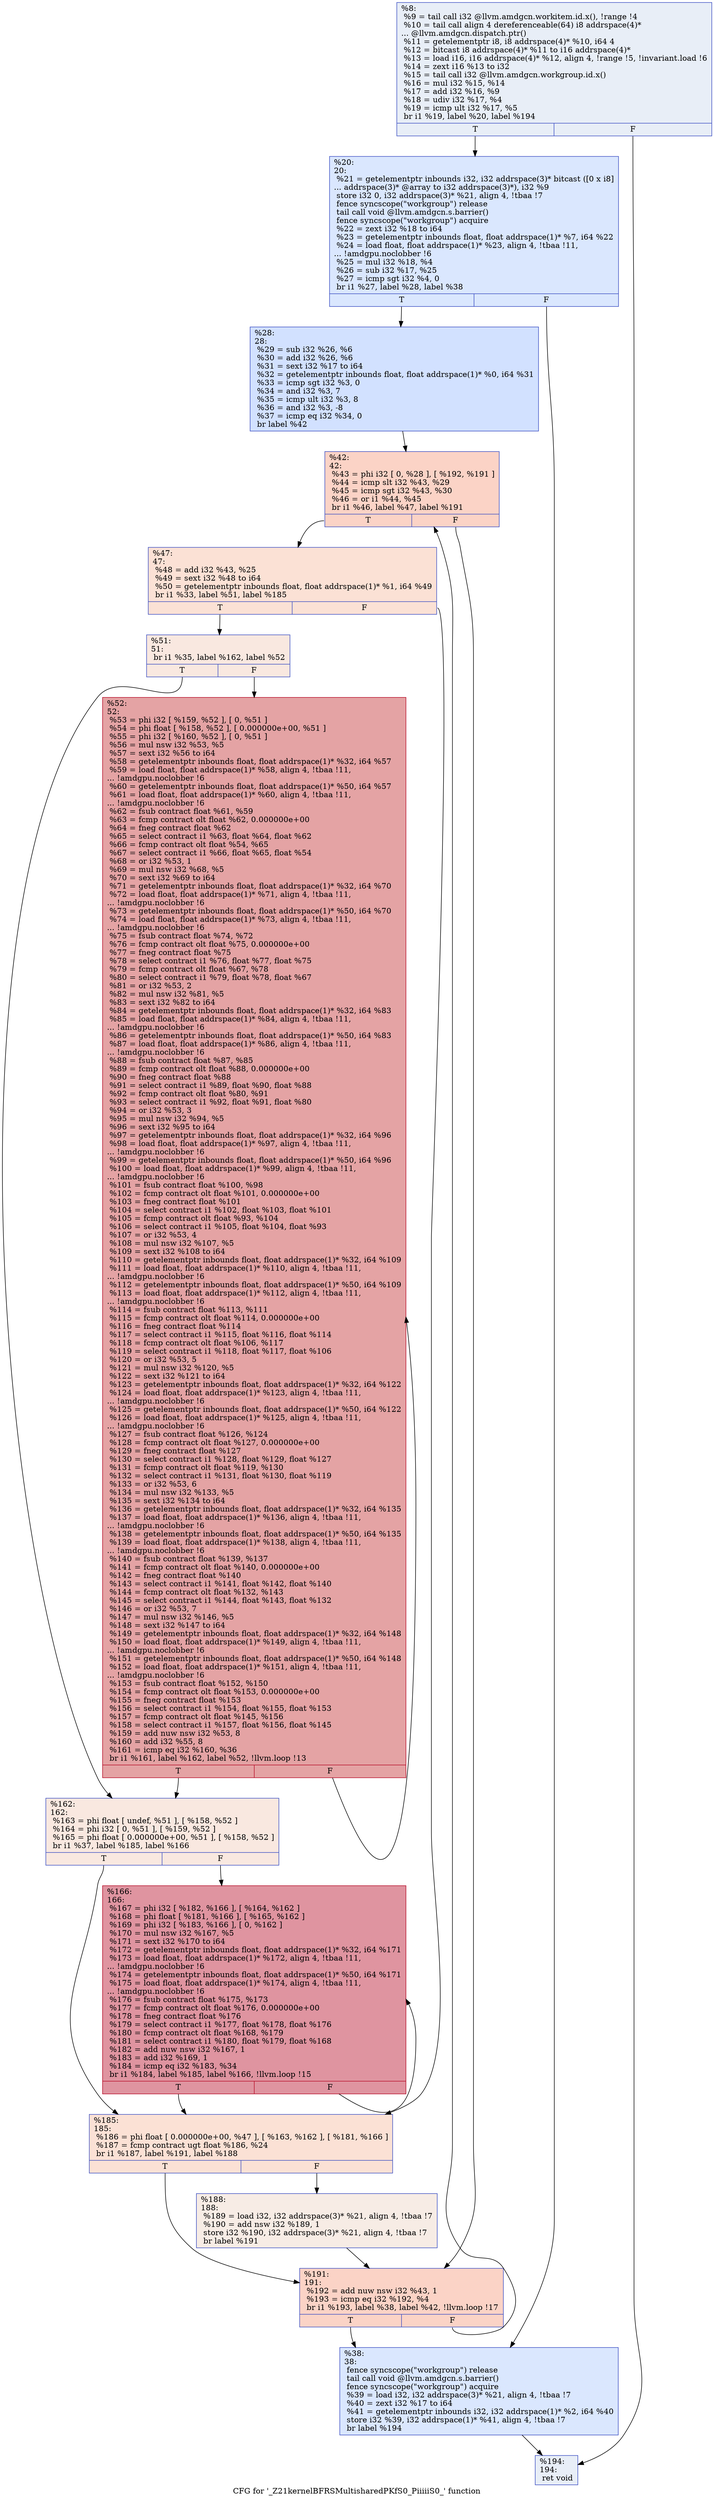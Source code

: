 digraph "CFG for '_Z21kernelBFRSMultisharedPKfS0_PiiiiiS0_' function" {
	label="CFG for '_Z21kernelBFRSMultisharedPKfS0_PiiiiiS0_' function";

	Node0x531be10 [shape=record,color="#3d50c3ff", style=filled, fillcolor="#cbd8ee70",label="{%8:\l  %9 = tail call i32 @llvm.amdgcn.workitem.id.x(), !range !4\l  %10 = tail call align 4 dereferenceable(64) i8 addrspace(4)*\l... @llvm.amdgcn.dispatch.ptr()\l  %11 = getelementptr i8, i8 addrspace(4)* %10, i64 4\l  %12 = bitcast i8 addrspace(4)* %11 to i16 addrspace(4)*\l  %13 = load i16, i16 addrspace(4)* %12, align 4, !range !5, !invariant.load !6\l  %14 = zext i16 %13 to i32\l  %15 = tail call i32 @llvm.amdgcn.workgroup.id.x()\l  %16 = mul i32 %15, %14\l  %17 = add i32 %16, %9\l  %18 = udiv i32 %17, %4\l  %19 = icmp ult i32 %17, %5\l  br i1 %19, label %20, label %194\l|{<s0>T|<s1>F}}"];
	Node0x531be10:s0 -> Node0x531dde0;
	Node0x531be10:s1 -> Node0x531de70;
	Node0x531dde0 [shape=record,color="#3d50c3ff", style=filled, fillcolor="#abc8fd70",label="{%20:\l20:                                               \l  %21 = getelementptr inbounds i32, i32 addrspace(3)* bitcast ([0 x i8]\l... addrspace(3)* @array to i32 addrspace(3)*), i32 %9\l  store i32 0, i32 addrspace(3)* %21, align 4, !tbaa !7\l  fence syncscope(\"workgroup\") release\l  tail call void @llvm.amdgcn.s.barrier()\l  fence syncscope(\"workgroup\") acquire\l  %22 = zext i32 %18 to i64\l  %23 = getelementptr inbounds float, float addrspace(1)* %7, i64 %22\l  %24 = load float, float addrspace(1)* %23, align 4, !tbaa !11,\l... !amdgpu.noclobber !6\l  %25 = mul i32 %18, %4\l  %26 = sub i32 %17, %25\l  %27 = icmp sgt i32 %4, 0\l  br i1 %27, label %28, label %38\l|{<s0>T|<s1>F}}"];
	Node0x531dde0:s0 -> Node0x531f270;
	Node0x531dde0:s1 -> Node0x531f300;
	Node0x531f270 [shape=record,color="#3d50c3ff", style=filled, fillcolor="#9abbff70",label="{%28:\l28:                                               \l  %29 = sub i32 %26, %6\l  %30 = add i32 %26, %6\l  %31 = sext i32 %17 to i64\l  %32 = getelementptr inbounds float, float addrspace(1)* %0, i64 %31\l  %33 = icmp sgt i32 %3, 0\l  %34 = and i32 %3, 7\l  %35 = icmp ult i32 %3, 8\l  %36 = and i32 %3, -8\l  %37 = icmp eq i32 %34, 0\l  br label %42\l}"];
	Node0x531f270 -> Node0x531fac0;
	Node0x531f300 [shape=record,color="#3d50c3ff", style=filled, fillcolor="#abc8fd70",label="{%38:\l38:                                               \l  fence syncscope(\"workgroup\") release\l  tail call void @llvm.amdgcn.s.barrier()\l  fence syncscope(\"workgroup\") acquire\l  %39 = load i32, i32 addrspace(3)* %21, align 4, !tbaa !7\l  %40 = zext i32 %17 to i64\l  %41 = getelementptr inbounds i32, i32 addrspace(1)* %2, i64 %40\l  store i32 %39, i32 addrspace(1)* %41, align 4, !tbaa !7\l  br label %194\l}"];
	Node0x531f300 -> Node0x531de70;
	Node0x531fac0 [shape=record,color="#3d50c3ff", style=filled, fillcolor="#f59c7d70",label="{%42:\l42:                                               \l  %43 = phi i32 [ 0, %28 ], [ %192, %191 ]\l  %44 = icmp slt i32 %43, %29\l  %45 = icmp sgt i32 %43, %30\l  %46 = or i1 %44, %45\l  br i1 %46, label %47, label %191\l|{<s0>T|<s1>F}}"];
	Node0x531fac0:s0 -> Node0x53208b0;
	Node0x531fac0:s1 -> Node0x5320600;
	Node0x53208b0 [shape=record,color="#3d50c3ff", style=filled, fillcolor="#f7bca170",label="{%47:\l47:                                               \l  %48 = add i32 %43, %25\l  %49 = sext i32 %48 to i64\l  %50 = getelementptr inbounds float, float addrspace(1)* %1, i64 %49\l  br i1 %33, label %51, label %185\l|{<s0>T|<s1>F}}"];
	Node0x53208b0:s0 -> Node0x5320b50;
	Node0x53208b0:s1 -> Node0x5320ba0;
	Node0x5320b50 [shape=record,color="#3d50c3ff", style=filled, fillcolor="#f1ccb870",label="{%51:\l51:                                               \l  br i1 %35, label %162, label %52\l|{<s0>T|<s1>F}}"];
	Node0x5320b50:s0 -> Node0x5320ce0;
	Node0x5320b50:s1 -> Node0x5320d30;
	Node0x5320d30 [shape=record,color="#b70d28ff", style=filled, fillcolor="#c32e3170",label="{%52:\l52:                                               \l  %53 = phi i32 [ %159, %52 ], [ 0, %51 ]\l  %54 = phi float [ %158, %52 ], [ 0.000000e+00, %51 ]\l  %55 = phi i32 [ %160, %52 ], [ 0, %51 ]\l  %56 = mul nsw i32 %53, %5\l  %57 = sext i32 %56 to i64\l  %58 = getelementptr inbounds float, float addrspace(1)* %32, i64 %57\l  %59 = load float, float addrspace(1)* %58, align 4, !tbaa !11,\l... !amdgpu.noclobber !6\l  %60 = getelementptr inbounds float, float addrspace(1)* %50, i64 %57\l  %61 = load float, float addrspace(1)* %60, align 4, !tbaa !11,\l... !amdgpu.noclobber !6\l  %62 = fsub contract float %61, %59\l  %63 = fcmp contract olt float %62, 0.000000e+00\l  %64 = fneg contract float %62\l  %65 = select contract i1 %63, float %64, float %62\l  %66 = fcmp contract olt float %54, %65\l  %67 = select contract i1 %66, float %65, float %54\l  %68 = or i32 %53, 1\l  %69 = mul nsw i32 %68, %5\l  %70 = sext i32 %69 to i64\l  %71 = getelementptr inbounds float, float addrspace(1)* %32, i64 %70\l  %72 = load float, float addrspace(1)* %71, align 4, !tbaa !11,\l... !amdgpu.noclobber !6\l  %73 = getelementptr inbounds float, float addrspace(1)* %50, i64 %70\l  %74 = load float, float addrspace(1)* %73, align 4, !tbaa !11,\l... !amdgpu.noclobber !6\l  %75 = fsub contract float %74, %72\l  %76 = fcmp contract olt float %75, 0.000000e+00\l  %77 = fneg contract float %75\l  %78 = select contract i1 %76, float %77, float %75\l  %79 = fcmp contract olt float %67, %78\l  %80 = select contract i1 %79, float %78, float %67\l  %81 = or i32 %53, 2\l  %82 = mul nsw i32 %81, %5\l  %83 = sext i32 %82 to i64\l  %84 = getelementptr inbounds float, float addrspace(1)* %32, i64 %83\l  %85 = load float, float addrspace(1)* %84, align 4, !tbaa !11,\l... !amdgpu.noclobber !6\l  %86 = getelementptr inbounds float, float addrspace(1)* %50, i64 %83\l  %87 = load float, float addrspace(1)* %86, align 4, !tbaa !11,\l... !amdgpu.noclobber !6\l  %88 = fsub contract float %87, %85\l  %89 = fcmp contract olt float %88, 0.000000e+00\l  %90 = fneg contract float %88\l  %91 = select contract i1 %89, float %90, float %88\l  %92 = fcmp contract olt float %80, %91\l  %93 = select contract i1 %92, float %91, float %80\l  %94 = or i32 %53, 3\l  %95 = mul nsw i32 %94, %5\l  %96 = sext i32 %95 to i64\l  %97 = getelementptr inbounds float, float addrspace(1)* %32, i64 %96\l  %98 = load float, float addrspace(1)* %97, align 4, !tbaa !11,\l... !amdgpu.noclobber !6\l  %99 = getelementptr inbounds float, float addrspace(1)* %50, i64 %96\l  %100 = load float, float addrspace(1)* %99, align 4, !tbaa !11,\l... !amdgpu.noclobber !6\l  %101 = fsub contract float %100, %98\l  %102 = fcmp contract olt float %101, 0.000000e+00\l  %103 = fneg contract float %101\l  %104 = select contract i1 %102, float %103, float %101\l  %105 = fcmp contract olt float %93, %104\l  %106 = select contract i1 %105, float %104, float %93\l  %107 = or i32 %53, 4\l  %108 = mul nsw i32 %107, %5\l  %109 = sext i32 %108 to i64\l  %110 = getelementptr inbounds float, float addrspace(1)* %32, i64 %109\l  %111 = load float, float addrspace(1)* %110, align 4, !tbaa !11,\l... !amdgpu.noclobber !6\l  %112 = getelementptr inbounds float, float addrspace(1)* %50, i64 %109\l  %113 = load float, float addrspace(1)* %112, align 4, !tbaa !11,\l... !amdgpu.noclobber !6\l  %114 = fsub contract float %113, %111\l  %115 = fcmp contract olt float %114, 0.000000e+00\l  %116 = fneg contract float %114\l  %117 = select contract i1 %115, float %116, float %114\l  %118 = fcmp contract olt float %106, %117\l  %119 = select contract i1 %118, float %117, float %106\l  %120 = or i32 %53, 5\l  %121 = mul nsw i32 %120, %5\l  %122 = sext i32 %121 to i64\l  %123 = getelementptr inbounds float, float addrspace(1)* %32, i64 %122\l  %124 = load float, float addrspace(1)* %123, align 4, !tbaa !11,\l... !amdgpu.noclobber !6\l  %125 = getelementptr inbounds float, float addrspace(1)* %50, i64 %122\l  %126 = load float, float addrspace(1)* %125, align 4, !tbaa !11,\l... !amdgpu.noclobber !6\l  %127 = fsub contract float %126, %124\l  %128 = fcmp contract olt float %127, 0.000000e+00\l  %129 = fneg contract float %127\l  %130 = select contract i1 %128, float %129, float %127\l  %131 = fcmp contract olt float %119, %130\l  %132 = select contract i1 %131, float %130, float %119\l  %133 = or i32 %53, 6\l  %134 = mul nsw i32 %133, %5\l  %135 = sext i32 %134 to i64\l  %136 = getelementptr inbounds float, float addrspace(1)* %32, i64 %135\l  %137 = load float, float addrspace(1)* %136, align 4, !tbaa !11,\l... !amdgpu.noclobber !6\l  %138 = getelementptr inbounds float, float addrspace(1)* %50, i64 %135\l  %139 = load float, float addrspace(1)* %138, align 4, !tbaa !11,\l... !amdgpu.noclobber !6\l  %140 = fsub contract float %139, %137\l  %141 = fcmp contract olt float %140, 0.000000e+00\l  %142 = fneg contract float %140\l  %143 = select contract i1 %141, float %142, float %140\l  %144 = fcmp contract olt float %132, %143\l  %145 = select contract i1 %144, float %143, float %132\l  %146 = or i32 %53, 7\l  %147 = mul nsw i32 %146, %5\l  %148 = sext i32 %147 to i64\l  %149 = getelementptr inbounds float, float addrspace(1)* %32, i64 %148\l  %150 = load float, float addrspace(1)* %149, align 4, !tbaa !11,\l... !amdgpu.noclobber !6\l  %151 = getelementptr inbounds float, float addrspace(1)* %50, i64 %148\l  %152 = load float, float addrspace(1)* %151, align 4, !tbaa !11,\l... !amdgpu.noclobber !6\l  %153 = fsub contract float %152, %150\l  %154 = fcmp contract olt float %153, 0.000000e+00\l  %155 = fneg contract float %153\l  %156 = select contract i1 %154, float %155, float %153\l  %157 = fcmp contract olt float %145, %156\l  %158 = select contract i1 %157, float %156, float %145\l  %159 = add nuw nsw i32 %53, 8\l  %160 = add i32 %55, 8\l  %161 = icmp eq i32 %160, %36\l  br i1 %161, label %162, label %52, !llvm.loop !13\l|{<s0>T|<s1>F}}"];
	Node0x5320d30:s0 -> Node0x5320ce0;
	Node0x5320d30:s1 -> Node0x5320d30;
	Node0x5320ce0 [shape=record,color="#3d50c3ff", style=filled, fillcolor="#f1ccb870",label="{%162:\l162:                                              \l  %163 = phi float [ undef, %51 ], [ %158, %52 ]\l  %164 = phi i32 [ 0, %51 ], [ %159, %52 ]\l  %165 = phi float [ 0.000000e+00, %51 ], [ %158, %52 ]\l  br i1 %37, label %185, label %166\l|{<s0>T|<s1>F}}"];
	Node0x5320ce0:s0 -> Node0x5320ba0;
	Node0x5320ce0:s1 -> Node0x5326f70;
	Node0x5326f70 [shape=record,color="#b70d28ff", style=filled, fillcolor="#b70d2870",label="{%166:\l166:                                              \l  %167 = phi i32 [ %182, %166 ], [ %164, %162 ]\l  %168 = phi float [ %181, %166 ], [ %165, %162 ]\l  %169 = phi i32 [ %183, %166 ], [ 0, %162 ]\l  %170 = mul nsw i32 %167, %5\l  %171 = sext i32 %170 to i64\l  %172 = getelementptr inbounds float, float addrspace(1)* %32, i64 %171\l  %173 = load float, float addrspace(1)* %172, align 4, !tbaa !11,\l... !amdgpu.noclobber !6\l  %174 = getelementptr inbounds float, float addrspace(1)* %50, i64 %171\l  %175 = load float, float addrspace(1)* %174, align 4, !tbaa !11,\l... !amdgpu.noclobber !6\l  %176 = fsub contract float %175, %173\l  %177 = fcmp contract olt float %176, 0.000000e+00\l  %178 = fneg contract float %176\l  %179 = select contract i1 %177, float %178, float %176\l  %180 = fcmp contract olt float %168, %179\l  %181 = select contract i1 %180, float %179, float %168\l  %182 = add nuw nsw i32 %167, 1\l  %183 = add i32 %169, 1\l  %184 = icmp eq i32 %183, %34\l  br i1 %184, label %185, label %166, !llvm.loop !15\l|{<s0>T|<s1>F}}"];
	Node0x5326f70:s0 -> Node0x5320ba0;
	Node0x5326f70:s1 -> Node0x5326f70;
	Node0x5320ba0 [shape=record,color="#3d50c3ff", style=filled, fillcolor="#f7bca170",label="{%185:\l185:                                              \l  %186 = phi float [ 0.000000e+00, %47 ], [ %163, %162 ], [ %181, %166 ]\l  %187 = fcmp contract ugt float %186, %24\l  br i1 %187, label %191, label %188\l|{<s0>T|<s1>F}}"];
	Node0x5320ba0:s0 -> Node0x5320600;
	Node0x5320ba0:s1 -> Node0x5327e60;
	Node0x5327e60 [shape=record,color="#3d50c3ff", style=filled, fillcolor="#ecd3c570",label="{%188:\l188:                                              \l  %189 = load i32, i32 addrspace(3)* %21, align 4, !tbaa !7\l  %190 = add nsw i32 %189, 1\l  store i32 %190, i32 addrspace(3)* %21, align 4, !tbaa !7\l  br label %191\l}"];
	Node0x5327e60 -> Node0x5320600;
	Node0x5320600 [shape=record,color="#3d50c3ff", style=filled, fillcolor="#f59c7d70",label="{%191:\l191:                                              \l  %192 = add nuw nsw i32 %43, 1\l  %193 = icmp eq i32 %192, %4\l  br i1 %193, label %38, label %42, !llvm.loop !17\l|{<s0>T|<s1>F}}"];
	Node0x5320600:s0 -> Node0x531f300;
	Node0x5320600:s1 -> Node0x531fac0;
	Node0x531de70 [shape=record,color="#3d50c3ff", style=filled, fillcolor="#cbd8ee70",label="{%194:\l194:                                              \l  ret void\l}"];
}
